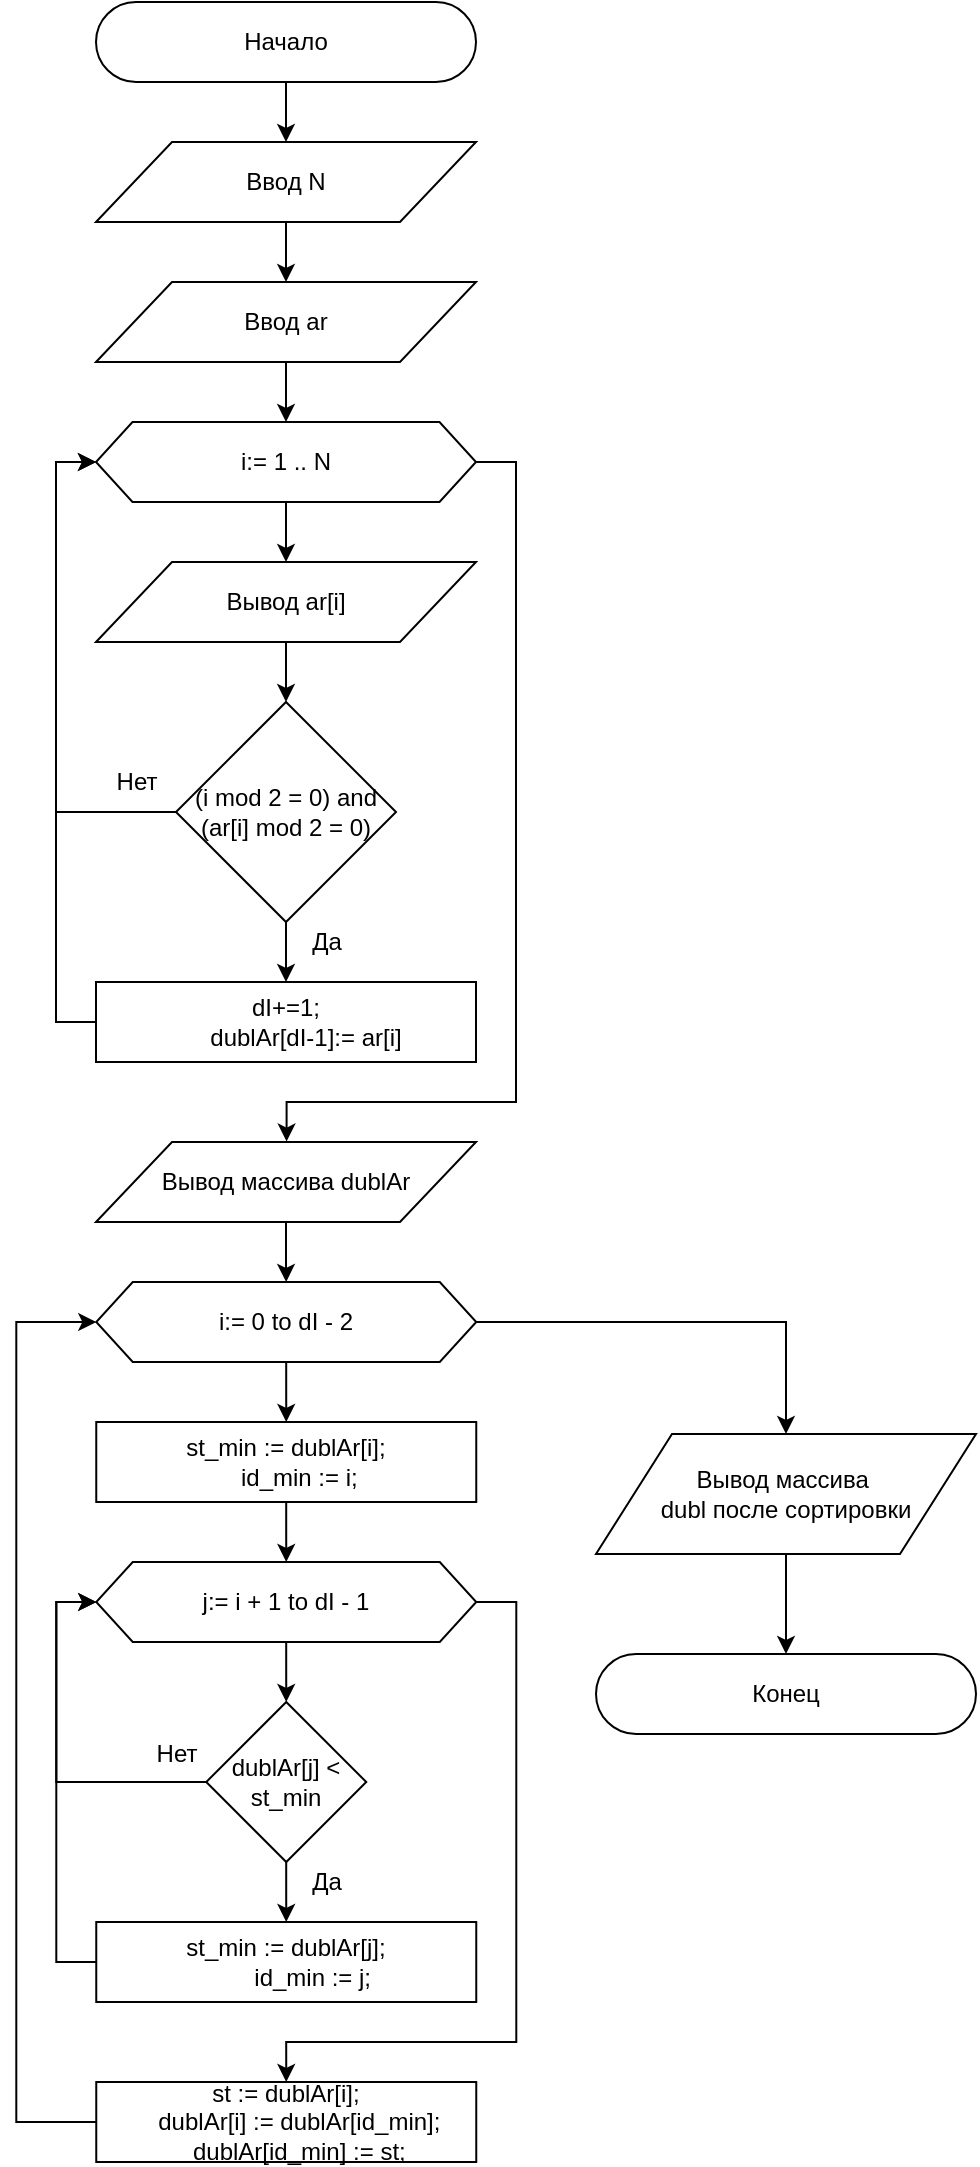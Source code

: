 <mxfile version="12.4.3" type="device" pages="1"><diagram id="wTFKCMVGTD9dkdteBgKs" name="Page-1"><mxGraphModel dx="920" dy="785" grid="1" gridSize="10" guides="1" tooltips="1" connect="1" arrows="1" fold="1" page="1" pageScale="1" pageWidth="826" pageHeight="1169" math="0" shadow="0"><root><mxCell id="0"/><mxCell id="1" parent="0"/><mxCell id="qWkfwd_GNgFV_1Zzkx_i-48" style="edgeStyle=orthogonalEdgeStyle;rounded=0;orthogonalLoop=1;jettySize=auto;html=1;entryX=0.5;entryY=0;entryDx=0;entryDy=0;" edge="1" parent="1" source="qWkfwd_GNgFV_1Zzkx_i-1" target="qWkfwd_GNgFV_1Zzkx_i-2"><mxGeometry relative="1" as="geometry"/></mxCell><mxCell id="qWkfwd_GNgFV_1Zzkx_i-1" value="Начало" style="rounded=1;whiteSpace=wrap;html=1;arcSize=50;" vertex="1" parent="1"><mxGeometry x="360" y="40" width="190" height="40" as="geometry"/></mxCell><mxCell id="qWkfwd_GNgFV_1Zzkx_i-49" style="edgeStyle=orthogonalEdgeStyle;rounded=0;orthogonalLoop=1;jettySize=auto;html=1;" edge="1" parent="1" source="qWkfwd_GNgFV_1Zzkx_i-2" target="qWkfwd_GNgFV_1Zzkx_i-4"><mxGeometry relative="1" as="geometry"/></mxCell><mxCell id="qWkfwd_GNgFV_1Zzkx_i-2" value="Ввод N" style="shape=parallelogram;perimeter=parallelogramPerimeter;whiteSpace=wrap;html=1;" vertex="1" parent="1"><mxGeometry x="360" y="110" width="190" height="40" as="geometry"/></mxCell><mxCell id="qWkfwd_GNgFV_1Zzkx_i-50" style="edgeStyle=orthogonalEdgeStyle;rounded=0;orthogonalLoop=1;jettySize=auto;html=1;entryX=0.5;entryY=0;entryDx=0;entryDy=0;" edge="1" parent="1" source="qWkfwd_GNgFV_1Zzkx_i-4" target="qWkfwd_GNgFV_1Zzkx_i-7"><mxGeometry relative="1" as="geometry"/></mxCell><mxCell id="qWkfwd_GNgFV_1Zzkx_i-4" value="Ввод ar" style="shape=parallelogram;perimeter=parallelogramPerimeter;whiteSpace=wrap;html=1;" vertex="1" parent="1"><mxGeometry x="360" y="180" width="190" height="40" as="geometry"/></mxCell><mxCell id="qWkfwd_GNgFV_1Zzkx_i-18" style="edgeStyle=orthogonalEdgeStyle;rounded=0;orthogonalLoop=1;jettySize=auto;html=1;" edge="1" parent="1" source="qWkfwd_GNgFV_1Zzkx_i-7" target="qWkfwd_GNgFV_1Zzkx_i-9"><mxGeometry relative="1" as="geometry"/></mxCell><mxCell id="qWkfwd_GNgFV_1Zzkx_i-38" style="edgeStyle=orthogonalEdgeStyle;rounded=0;orthogonalLoop=1;jettySize=auto;html=1;entryX=0.5;entryY=0;entryDx=0;entryDy=0;" edge="1" parent="1" source="qWkfwd_GNgFV_1Zzkx_i-7"><mxGeometry relative="1" as="geometry"><mxPoint x="455.294" y="609.765" as="targetPoint"/><Array as="points"><mxPoint x="570" y="270"/><mxPoint x="570" y="590"/><mxPoint x="455" y="590"/></Array></mxGeometry></mxCell><mxCell id="qWkfwd_GNgFV_1Zzkx_i-7" value="i:= 1 .. N" style="shape=hexagon;perimeter=hexagonPerimeter2;whiteSpace=wrap;html=1;size=0.096;" vertex="1" parent="1"><mxGeometry x="360" y="250" width="190" height="40" as="geometry"/></mxCell><mxCell id="qWkfwd_GNgFV_1Zzkx_i-8" style="edgeStyle=orthogonalEdgeStyle;rounded=0;orthogonalLoop=1;jettySize=auto;html=1;entryX=0.5;entryY=0;entryDx=0;entryDy=0;" edge="1" source="qWkfwd_GNgFV_1Zzkx_i-9" target="qWkfwd_GNgFV_1Zzkx_i-10" parent="1"><mxGeometry relative="1" as="geometry"><Array as="points"><mxPoint x="455" y="340"/></Array></mxGeometry></mxCell><mxCell id="qWkfwd_GNgFV_1Zzkx_i-9" value="Вывод ar[i]" style="shape=parallelogram;perimeter=parallelogramPerimeter;whiteSpace=wrap;html=1;" vertex="1" parent="1"><mxGeometry x="360" y="320" width="190" height="40" as="geometry"/></mxCell><mxCell id="qWkfwd_GNgFV_1Zzkx_i-13" style="edgeStyle=orthogonalEdgeStyle;rounded=0;orthogonalLoop=1;jettySize=auto;html=1;entryX=0.5;entryY=0;entryDx=0;entryDy=0;" edge="1" parent="1" source="qWkfwd_GNgFV_1Zzkx_i-10" target="qWkfwd_GNgFV_1Zzkx_i-12"><mxGeometry relative="1" as="geometry"/></mxCell><mxCell id="qWkfwd_GNgFV_1Zzkx_i-14" style="edgeStyle=orthogonalEdgeStyle;rounded=0;orthogonalLoop=1;jettySize=auto;html=1;entryX=0;entryY=0.5;entryDx=0;entryDy=0;" edge="1" parent="1" source="qWkfwd_GNgFV_1Zzkx_i-10" target="qWkfwd_GNgFV_1Zzkx_i-7"><mxGeometry relative="1" as="geometry"><Array as="points"><mxPoint x="340" y="445"/><mxPoint x="340" y="270"/></Array></mxGeometry></mxCell><mxCell id="qWkfwd_GNgFV_1Zzkx_i-10" value="(i mod 2 = 0) and &lt;br&gt;(ar[i] mod 2 = 0)" style="rhombus;whiteSpace=wrap;html=1;" vertex="1" parent="1"><mxGeometry x="400" y="390" width="110" height="110" as="geometry"/></mxCell><mxCell id="qWkfwd_GNgFV_1Zzkx_i-17" style="edgeStyle=orthogonalEdgeStyle;rounded=0;orthogonalLoop=1;jettySize=auto;html=1;" edge="1" parent="1" source="qWkfwd_GNgFV_1Zzkx_i-12"><mxGeometry relative="1" as="geometry"><mxPoint x="360" y="270" as="targetPoint"/><Array as="points"><mxPoint x="340" y="550"/><mxPoint x="340" y="270"/></Array></mxGeometry></mxCell><mxCell id="qWkfwd_GNgFV_1Zzkx_i-12" value="&lt;div&gt;dI+=1;&lt;/div&gt;&lt;div&gt;&amp;nbsp; &amp;nbsp; &amp;nbsp; dublAr[dI-1]:= ar[i]&lt;/div&gt;" style="rounded=0;whiteSpace=wrap;html=1;" vertex="1" parent="1"><mxGeometry x="360" y="530" width="190" height="40" as="geometry"/></mxCell><mxCell id="qWkfwd_GNgFV_1Zzkx_i-15" value="Нет" style="text;html=1;align=center;verticalAlign=middle;resizable=0;points=[];;autosize=1;" vertex="1" parent="1"><mxGeometry x="360" y="420" width="40" height="20" as="geometry"/></mxCell><mxCell id="qWkfwd_GNgFV_1Zzkx_i-16" value="Да" style="text;html=1;align=center;verticalAlign=middle;resizable=0;points=[];;autosize=1;" vertex="1" parent="1"><mxGeometry x="460" y="500" width="30" height="20" as="geometry"/></mxCell><mxCell id="qWkfwd_GNgFV_1Zzkx_i-37" style="edgeStyle=orthogonalEdgeStyle;rounded=0;orthogonalLoop=1;jettySize=auto;html=1;exitX=0.5;exitY=1;exitDx=0;exitDy=0;" edge="1" parent="1" source="qWkfwd_GNgFV_1Zzkx_i-47" target="qWkfwd_GNgFV_1Zzkx_i-24"><mxGeometry relative="1" as="geometry"><mxPoint x="455" y="720" as="sourcePoint"/><Array as="points"/></mxGeometry></mxCell><mxCell id="qWkfwd_GNgFV_1Zzkx_i-36" style="edgeStyle=orthogonalEdgeStyle;rounded=0;orthogonalLoop=1;jettySize=auto;html=1;entryX=0.5;entryY=0;entryDx=0;entryDy=0;" edge="1" parent="1" source="qWkfwd_GNgFV_1Zzkx_i-24" target="qWkfwd_GNgFV_1Zzkx_i-25"><mxGeometry relative="1" as="geometry"/></mxCell><mxCell id="qWkfwd_GNgFV_1Zzkx_i-44" style="edgeStyle=orthogonalEdgeStyle;rounded=0;orthogonalLoop=1;jettySize=auto;html=1;entryX=0.5;entryY=0;entryDx=0;entryDy=0;" edge="1" parent="1" source="qWkfwd_GNgFV_1Zzkx_i-24" target="qWkfwd_GNgFV_1Zzkx_i-43"><mxGeometry relative="1" as="geometry"><Array as="points"><mxPoint x="705" y="700"/></Array></mxGeometry></mxCell><mxCell id="qWkfwd_GNgFV_1Zzkx_i-24" value="i:= 0 to dI - 2" style="shape=hexagon;perimeter=hexagonPerimeter2;whiteSpace=wrap;html=1;size=0.096;" vertex="1" parent="1"><mxGeometry x="360.13" y="680" width="190" height="40" as="geometry"/></mxCell><mxCell id="qWkfwd_GNgFV_1Zzkx_i-35" style="edgeStyle=orthogonalEdgeStyle;rounded=0;orthogonalLoop=1;jettySize=auto;html=1;entryX=0.5;entryY=0;entryDx=0;entryDy=0;" edge="1" parent="1" source="qWkfwd_GNgFV_1Zzkx_i-25" target="qWkfwd_GNgFV_1Zzkx_i-26"><mxGeometry relative="1" as="geometry"/></mxCell><mxCell id="qWkfwd_GNgFV_1Zzkx_i-25" value="&lt;div&gt;st_min := dublAr[i];&lt;/div&gt;&lt;div&gt;&amp;nbsp; &amp;nbsp; id_min := i;&lt;/div&gt;" style="rounded=0;whiteSpace=wrap;html=1;" vertex="1" parent="1"><mxGeometry x="360.13" y="750" width="190" height="40" as="geometry"/></mxCell><mxCell id="qWkfwd_GNgFV_1Zzkx_i-30" style="edgeStyle=orthogonalEdgeStyle;rounded=0;orthogonalLoop=1;jettySize=auto;html=1;entryX=0.5;entryY=0;entryDx=0;entryDy=0;" edge="1" parent="1" source="qWkfwd_GNgFV_1Zzkx_i-26" target="qWkfwd_GNgFV_1Zzkx_i-27"><mxGeometry relative="1" as="geometry"/></mxCell><mxCell id="qWkfwd_GNgFV_1Zzkx_i-41" style="edgeStyle=orthogonalEdgeStyle;rounded=0;orthogonalLoop=1;jettySize=auto;html=1;entryX=0.5;entryY=0;entryDx=0;entryDy=0;" edge="1" parent="1" source="qWkfwd_GNgFV_1Zzkx_i-26" target="qWkfwd_GNgFV_1Zzkx_i-39"><mxGeometry relative="1" as="geometry"><Array as="points"><mxPoint x="570.13" y="840"/><mxPoint x="570.13" y="1060"/><mxPoint x="455.13" y="1060"/></Array></mxGeometry></mxCell><mxCell id="qWkfwd_GNgFV_1Zzkx_i-26" value="j:=&amp;nbsp;i + 1 to dI - 1" style="shape=hexagon;perimeter=hexagonPerimeter2;whiteSpace=wrap;html=1;size=0.096;" vertex="1" parent="1"><mxGeometry x="360.13" y="820" width="190" height="40" as="geometry"/></mxCell><mxCell id="qWkfwd_GNgFV_1Zzkx_i-29" style="edgeStyle=orthogonalEdgeStyle;rounded=0;orthogonalLoop=1;jettySize=auto;html=1;entryX=0.5;entryY=0;entryDx=0;entryDy=0;" edge="1" parent="1" source="qWkfwd_GNgFV_1Zzkx_i-27" target="qWkfwd_GNgFV_1Zzkx_i-28"><mxGeometry relative="1" as="geometry"/></mxCell><mxCell id="qWkfwd_GNgFV_1Zzkx_i-31" style="edgeStyle=orthogonalEdgeStyle;rounded=0;orthogonalLoop=1;jettySize=auto;html=1;entryX=0;entryY=0.5;entryDx=0;entryDy=0;" edge="1" parent="1" source="qWkfwd_GNgFV_1Zzkx_i-27" target="qWkfwd_GNgFV_1Zzkx_i-26"><mxGeometry relative="1" as="geometry"><Array as="points"><mxPoint x="340.13" y="930"/><mxPoint x="340.13" y="840"/></Array></mxGeometry></mxCell><mxCell id="qWkfwd_GNgFV_1Zzkx_i-27" value="dublAr[j] &amp;lt; st_min" style="rhombus;whiteSpace=wrap;html=1;" vertex="1" parent="1"><mxGeometry x="415.13" y="890" width="80" height="80" as="geometry"/></mxCell><mxCell id="qWkfwd_GNgFV_1Zzkx_i-32" style="edgeStyle=orthogonalEdgeStyle;rounded=0;orthogonalLoop=1;jettySize=auto;html=1;" edge="1" parent="1" source="qWkfwd_GNgFV_1Zzkx_i-28"><mxGeometry relative="1" as="geometry"><mxPoint x="360.13" y="840" as="targetPoint"/><Array as="points"><mxPoint x="340.13" y="1020"/><mxPoint x="340.13" y="840"/></Array></mxGeometry></mxCell><mxCell id="qWkfwd_GNgFV_1Zzkx_i-28" value="&lt;div&gt;st_min := dublAr[j];&lt;/div&gt;&lt;div&gt;&amp;nbsp; &amp;nbsp; &amp;nbsp; &amp;nbsp; id_min := j;&lt;/div&gt;" style="rounded=0;whiteSpace=wrap;html=1;" vertex="1" parent="1"><mxGeometry x="360.13" y="1000" width="190" height="40" as="geometry"/></mxCell><mxCell id="qWkfwd_GNgFV_1Zzkx_i-33" value="Да" style="text;html=1;align=center;verticalAlign=middle;resizable=0;points=[];;autosize=1;" vertex="1" parent="1"><mxGeometry x="460.13" y="970" width="30" height="20" as="geometry"/></mxCell><mxCell id="qWkfwd_GNgFV_1Zzkx_i-34" value="Нет" style="text;html=1;align=center;verticalAlign=middle;resizable=0;points=[];;autosize=1;" vertex="1" parent="1"><mxGeometry x="380.13" y="906" width="40" height="20" as="geometry"/></mxCell><mxCell id="qWkfwd_GNgFV_1Zzkx_i-42" style="edgeStyle=orthogonalEdgeStyle;rounded=0;orthogonalLoop=1;jettySize=auto;html=1;entryX=0;entryY=0.5;entryDx=0;entryDy=0;" edge="1" parent="1" source="qWkfwd_GNgFV_1Zzkx_i-39" target="qWkfwd_GNgFV_1Zzkx_i-24"><mxGeometry relative="1" as="geometry"><Array as="points"><mxPoint x="320.13" y="1100"/><mxPoint x="320.13" y="700"/></Array></mxGeometry></mxCell><mxCell id="qWkfwd_GNgFV_1Zzkx_i-39" value="&lt;div&gt;st := dublAr[i];&lt;/div&gt;&lt;div&gt;&amp;nbsp; &amp;nbsp; dublAr[i] := dublAr[id_min];&lt;/div&gt;&lt;div&gt;&amp;nbsp; &amp;nbsp; dublAr[id_min] := st;&lt;/div&gt;" style="rounded=0;whiteSpace=wrap;html=1;" vertex="1" parent="1"><mxGeometry x="360.13" y="1080" width="190" height="40" as="geometry"/></mxCell><mxCell id="qWkfwd_GNgFV_1Zzkx_i-46" style="edgeStyle=orthogonalEdgeStyle;rounded=0;orthogonalLoop=1;jettySize=auto;html=1;entryX=0.5;entryY=0;entryDx=0;entryDy=0;" edge="1" parent="1" source="qWkfwd_GNgFV_1Zzkx_i-43" target="qWkfwd_GNgFV_1Zzkx_i-45"><mxGeometry relative="1" as="geometry"/></mxCell><mxCell id="qWkfwd_GNgFV_1Zzkx_i-43" value="Вывод массива&amp;nbsp;&lt;br&gt;dubl после сортировки" style="shape=parallelogram;perimeter=parallelogramPerimeter;whiteSpace=wrap;html=1;" vertex="1" parent="1"><mxGeometry x="610" y="756" width="190" height="60" as="geometry"/></mxCell><mxCell id="qWkfwd_GNgFV_1Zzkx_i-45" value="Конец" style="rounded=1;whiteSpace=wrap;html=1;arcSize=50;" vertex="1" parent="1"><mxGeometry x="610" y="866" width="190" height="40" as="geometry"/></mxCell><mxCell id="qWkfwd_GNgFV_1Zzkx_i-47" value="Вывод массива dublAr" style="shape=parallelogram;perimeter=parallelogramPerimeter;whiteSpace=wrap;html=1;" vertex="1" parent="1"><mxGeometry x="360" y="610" width="190" height="40" as="geometry"/></mxCell></root></mxGraphModel></diagram></mxfile>